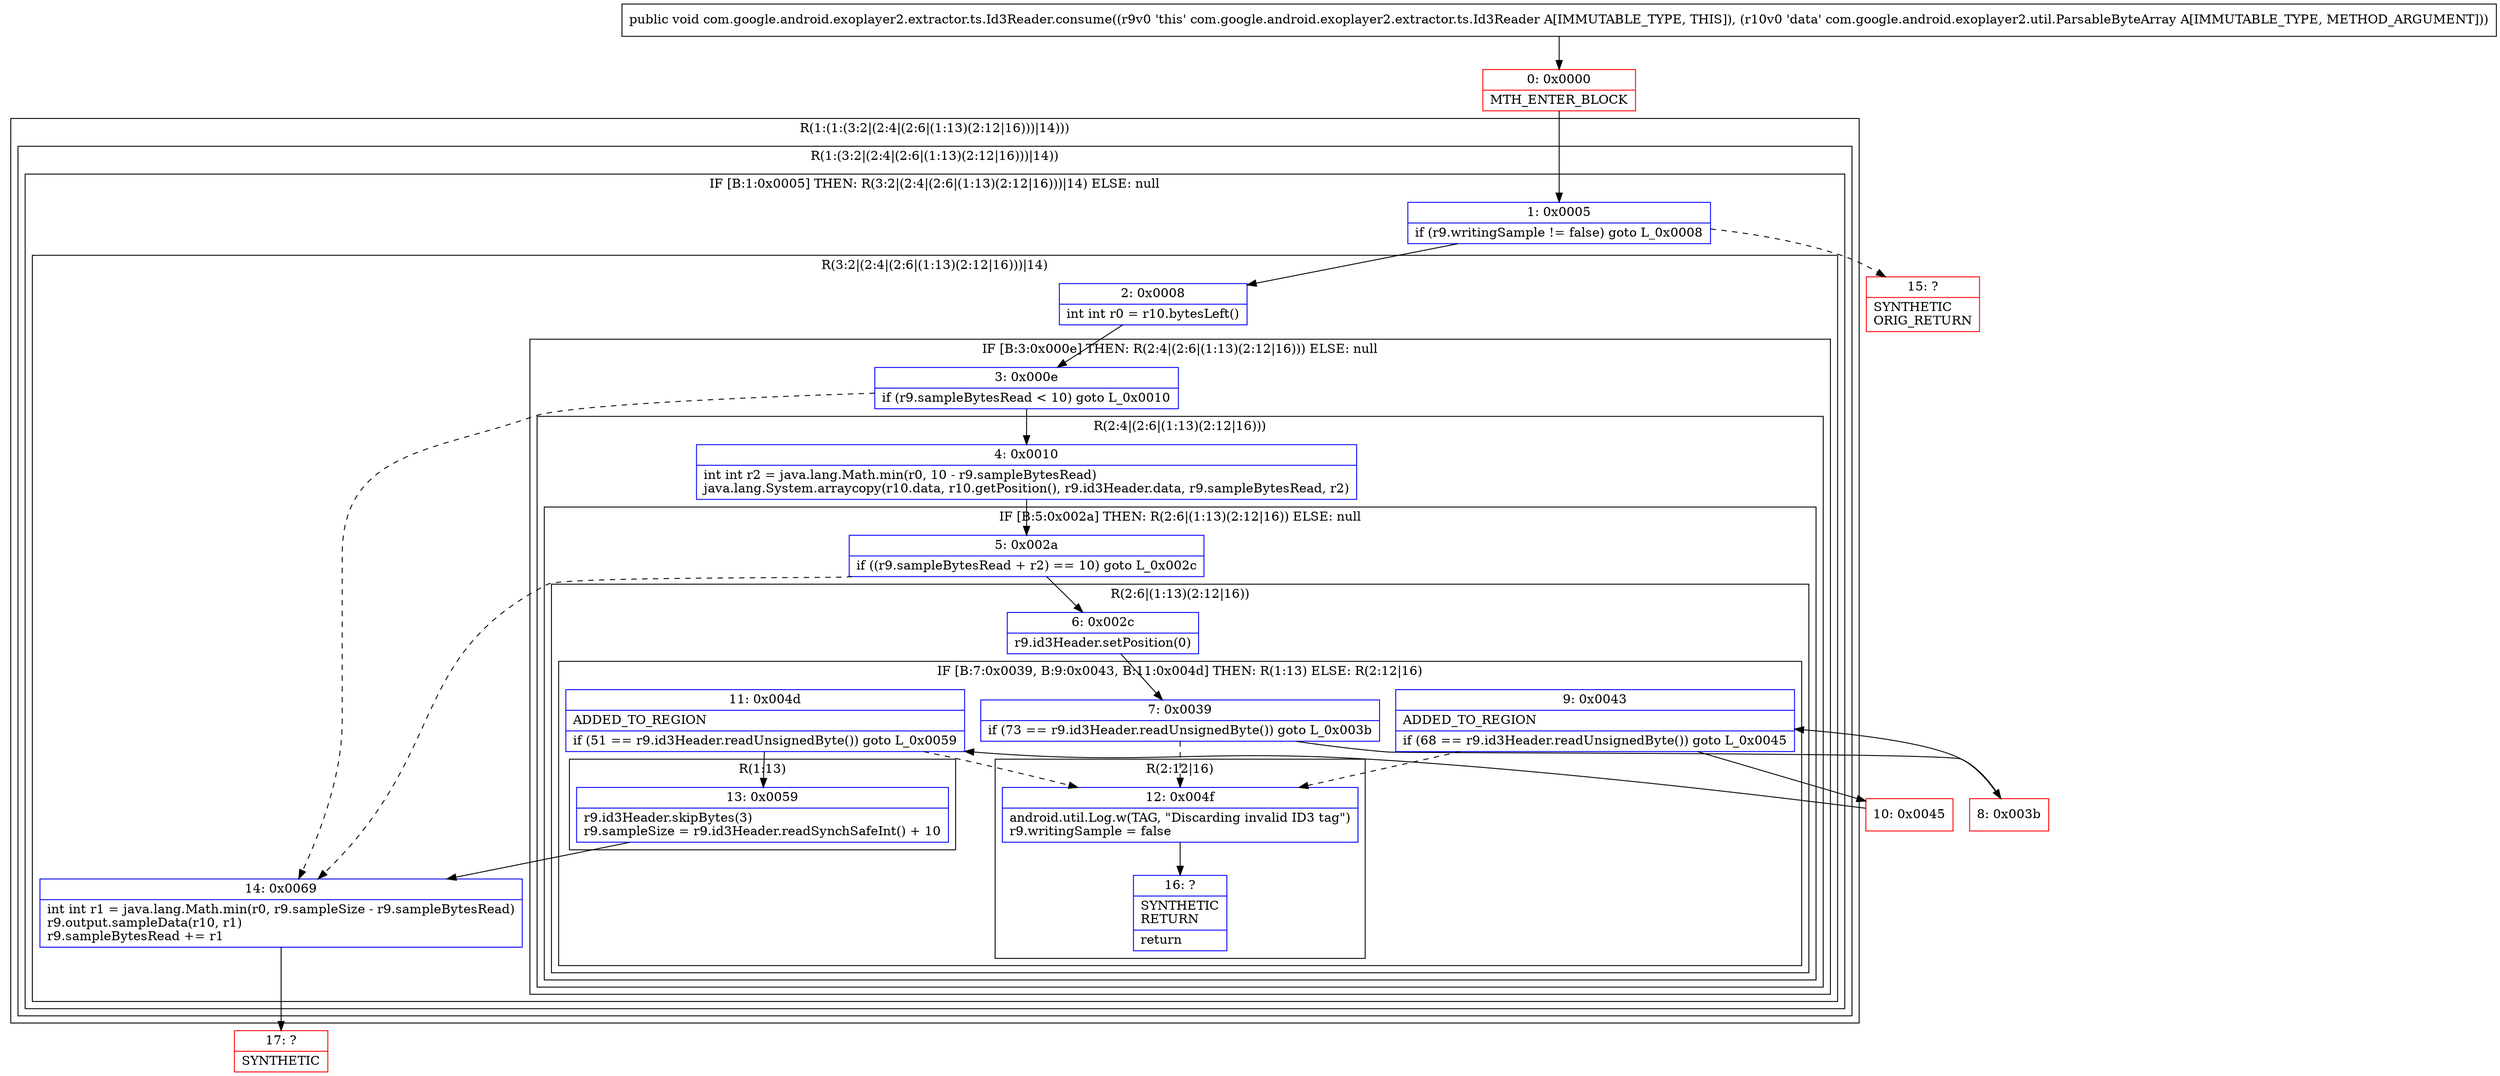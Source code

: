 digraph "CFG forcom.google.android.exoplayer2.extractor.ts.Id3Reader.consume(Lcom\/google\/android\/exoplayer2\/util\/ParsableByteArray;)V" {
subgraph cluster_Region_1704268654 {
label = "R(1:(1:(3:2|(2:4|(2:6|(1:13)(2:12|16)))|14)))";
node [shape=record,color=blue];
subgraph cluster_Region_1676497398 {
label = "R(1:(3:2|(2:4|(2:6|(1:13)(2:12|16)))|14))";
node [shape=record,color=blue];
subgraph cluster_IfRegion_1458236002 {
label = "IF [B:1:0x0005] THEN: R(3:2|(2:4|(2:6|(1:13)(2:12|16)))|14) ELSE: null";
node [shape=record,color=blue];
Node_1 [shape=record,label="{1\:\ 0x0005|if (r9.writingSample != false) goto L_0x0008\l}"];
subgraph cluster_Region_829784836 {
label = "R(3:2|(2:4|(2:6|(1:13)(2:12|16)))|14)";
node [shape=record,color=blue];
Node_2 [shape=record,label="{2\:\ 0x0008|int int r0 = r10.bytesLeft()\l}"];
subgraph cluster_IfRegion_918945375 {
label = "IF [B:3:0x000e] THEN: R(2:4|(2:6|(1:13)(2:12|16))) ELSE: null";
node [shape=record,color=blue];
Node_3 [shape=record,label="{3\:\ 0x000e|if (r9.sampleBytesRead \< 10) goto L_0x0010\l}"];
subgraph cluster_Region_1861654055 {
label = "R(2:4|(2:6|(1:13)(2:12|16)))";
node [shape=record,color=blue];
Node_4 [shape=record,label="{4\:\ 0x0010|int int r2 = java.lang.Math.min(r0, 10 \- r9.sampleBytesRead)\ljava.lang.System.arraycopy(r10.data, r10.getPosition(), r9.id3Header.data, r9.sampleBytesRead, r2)\l}"];
subgraph cluster_IfRegion_250914702 {
label = "IF [B:5:0x002a] THEN: R(2:6|(1:13)(2:12|16)) ELSE: null";
node [shape=record,color=blue];
Node_5 [shape=record,label="{5\:\ 0x002a|if ((r9.sampleBytesRead + r2) == 10) goto L_0x002c\l}"];
subgraph cluster_Region_2064029066 {
label = "R(2:6|(1:13)(2:12|16))";
node [shape=record,color=blue];
Node_6 [shape=record,label="{6\:\ 0x002c|r9.id3Header.setPosition(0)\l}"];
subgraph cluster_IfRegion_1928137213 {
label = "IF [B:7:0x0039, B:9:0x0043, B:11:0x004d] THEN: R(1:13) ELSE: R(2:12|16)";
node [shape=record,color=blue];
Node_7 [shape=record,label="{7\:\ 0x0039|if (73 == r9.id3Header.readUnsignedByte()) goto L_0x003b\l}"];
Node_9 [shape=record,label="{9\:\ 0x0043|ADDED_TO_REGION\l|if (68 == r9.id3Header.readUnsignedByte()) goto L_0x0045\l}"];
Node_11 [shape=record,label="{11\:\ 0x004d|ADDED_TO_REGION\l|if (51 == r9.id3Header.readUnsignedByte()) goto L_0x0059\l}"];
subgraph cluster_Region_1943356472 {
label = "R(1:13)";
node [shape=record,color=blue];
Node_13 [shape=record,label="{13\:\ 0x0059|r9.id3Header.skipBytes(3)\lr9.sampleSize = r9.id3Header.readSynchSafeInt() + 10\l}"];
}
subgraph cluster_Region_1794861851 {
label = "R(2:12|16)";
node [shape=record,color=blue];
Node_12 [shape=record,label="{12\:\ 0x004f|android.util.Log.w(TAG, \"Discarding invalid ID3 tag\")\lr9.writingSample = false\l}"];
Node_16 [shape=record,label="{16\:\ ?|SYNTHETIC\lRETURN\l|return\l}"];
}
}
}
}
}
}
Node_14 [shape=record,label="{14\:\ 0x0069|int int r1 = java.lang.Math.min(r0, r9.sampleSize \- r9.sampleBytesRead)\lr9.output.sampleData(r10, r1)\lr9.sampleBytesRead += r1\l}"];
}
}
}
}
Node_0 [shape=record,color=red,label="{0\:\ 0x0000|MTH_ENTER_BLOCK\l}"];
Node_8 [shape=record,color=red,label="{8\:\ 0x003b}"];
Node_10 [shape=record,color=red,label="{10\:\ 0x0045}"];
Node_15 [shape=record,color=red,label="{15\:\ ?|SYNTHETIC\lORIG_RETURN\l}"];
Node_17 [shape=record,color=red,label="{17\:\ ?|SYNTHETIC\l}"];
MethodNode[shape=record,label="{public void com.google.android.exoplayer2.extractor.ts.Id3Reader.consume((r9v0 'this' com.google.android.exoplayer2.extractor.ts.Id3Reader A[IMMUTABLE_TYPE, THIS]), (r10v0 'data' com.google.android.exoplayer2.util.ParsableByteArray A[IMMUTABLE_TYPE, METHOD_ARGUMENT])) }"];
MethodNode -> Node_0;
Node_1 -> Node_2;
Node_1 -> Node_15[style=dashed];
Node_2 -> Node_3;
Node_3 -> Node_4;
Node_3 -> Node_14[style=dashed];
Node_4 -> Node_5;
Node_5 -> Node_6;
Node_5 -> Node_14[style=dashed];
Node_6 -> Node_7;
Node_7 -> Node_8;
Node_7 -> Node_12[style=dashed];
Node_9 -> Node_10;
Node_9 -> Node_12[style=dashed];
Node_11 -> Node_12[style=dashed];
Node_11 -> Node_13;
Node_13 -> Node_14;
Node_12 -> Node_16;
Node_14 -> Node_17;
Node_0 -> Node_1;
Node_8 -> Node_9;
Node_10 -> Node_11;
}

